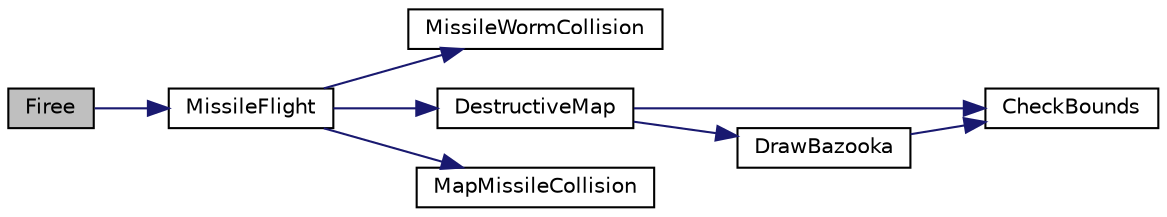 digraph "Firee"
{
 // LATEX_PDF_SIZE
  edge [fontname="Helvetica",fontsize="10",labelfontname="Helvetica",labelfontsize="10"];
  node [fontname="Helvetica",fontsize="10",shape=record];
  rankdir="LR";
  Node11 [label="Firee",height=0.2,width=0.4,color="black", fillcolor="grey75", style="filled", fontcolor="black",tooltip="Preparing and shooting missile, without its flight."];
  Node11 -> Node12 [color="midnightblue",fontsize="10",style="solid",fontname="Helvetica"];
  Node12 [label="MissileFlight",height=0.2,width=0.4,color="black", fillcolor="white", style="filled",URL="$game_8c.html#abf11b449e8f63b946ed91c6e3276cd01",tooltip="Function used for making missile fly on parabolic trajectory."];
  Node12 -> Node13 [color="midnightblue",fontsize="10",style="solid",fontname="Helvetica"];
  Node13 [label="MissileWormCollision",height=0.2,width=0.4,color="black", fillcolor="white", style="filled",URL="$game_8c.html#a9f146395d72c84962e18206af908752c",tooltip="Function used to check if missile has hit the worm."];
  Node12 -> Node14 [color="midnightblue",fontsize="10",style="solid",fontname="Helvetica"];
  Node14 [label="DestructiveMap",height=0.2,width=0.4,color="black", fillcolor="white", style="filled",URL="$game_8c.html#ac16e4fdd7a567918f1d8587c011da1b3",tooltip="Updating map affected by missile."];
  Node14 -> Node15 [color="midnightblue",fontsize="10",style="solid",fontname="Helvetica"];
  Node15 [label="CheckBounds",height=0.2,width=0.4,color="black", fillcolor="white", style="filled",URL="$game_8c.html#a468e6bee1a546cf14c4729cd44d9597f",tooltip="Function used to check if an object has reached the end of terrain."];
  Node14 -> Node16 [color="midnightblue",fontsize="10",style="solid",fontname="Helvetica"];
  Node16 [label="DrawBazooka",height=0.2,width=0.4,color="black", fillcolor="white", style="filled",URL="$_worm_8c.html#ac7de59f5b8359eb805d0d4aec0580b09",tooltip="Function used for drawing bazooka on screen by initializing it's parameters and uploading it's textur..."];
  Node16 -> Node15 [color="midnightblue",fontsize="10",style="solid",fontname="Helvetica"];
  Node12 -> Node17 [color="midnightblue",fontsize="10",style="solid",fontname="Helvetica"];
  Node17 [label="MapMissileCollision",height=0.2,width=0.4,color="black", fillcolor="white", style="filled",URL="$game_8c.html#a09a7fdd30cf659f4daccabbe9dad464c",tooltip="Function which check if collision between map and missile has occured."];
}
